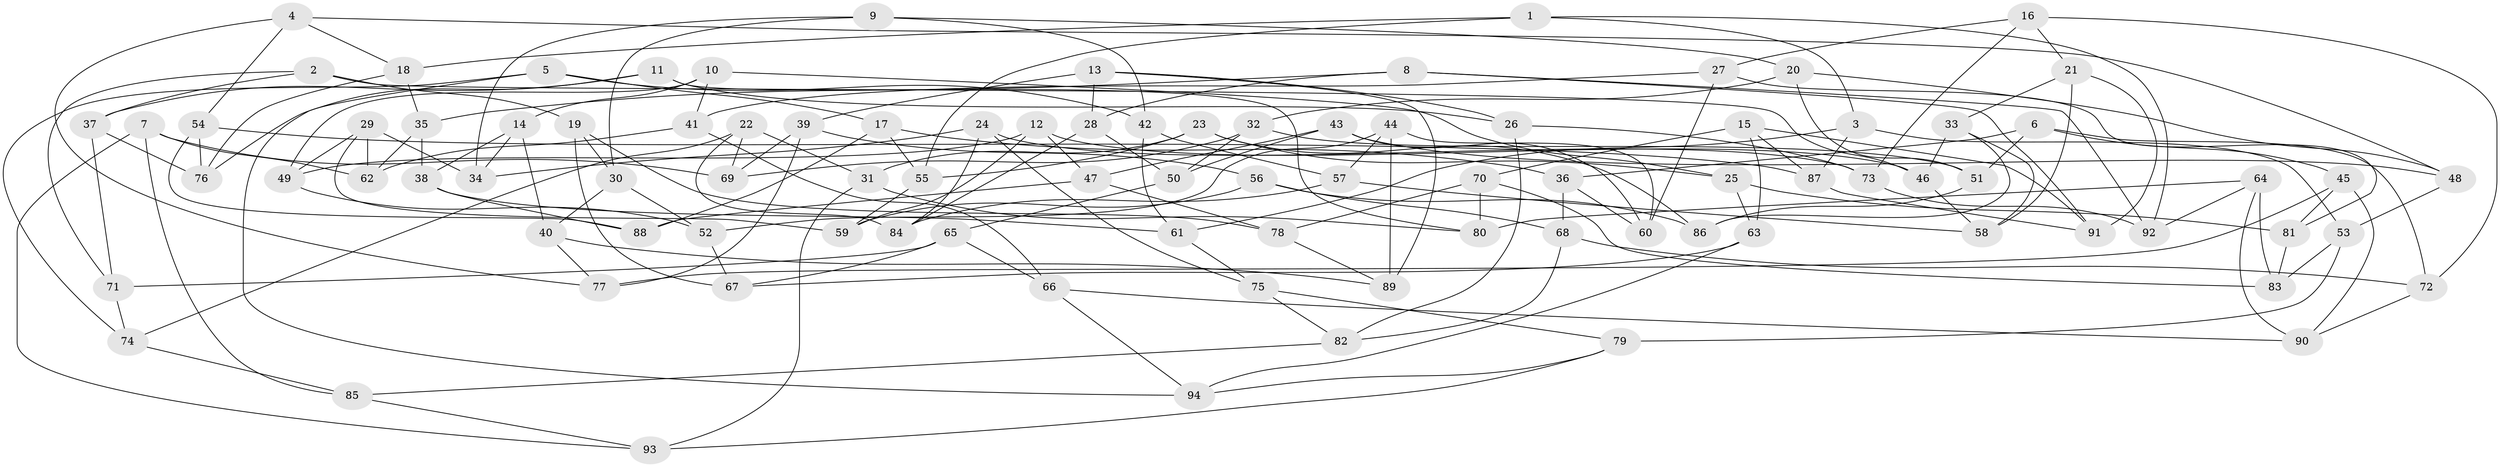 // coarse degree distribution, {6: 0.5178571428571429, 5: 0.14285714285714285, 4: 0.30357142857142855, 3: 0.03571428571428571}
// Generated by graph-tools (version 1.1) at 2025/24/03/03/25 07:24:23]
// undirected, 94 vertices, 188 edges
graph export_dot {
graph [start="1"]
  node [color=gray90,style=filled];
  1;
  2;
  3;
  4;
  5;
  6;
  7;
  8;
  9;
  10;
  11;
  12;
  13;
  14;
  15;
  16;
  17;
  18;
  19;
  20;
  21;
  22;
  23;
  24;
  25;
  26;
  27;
  28;
  29;
  30;
  31;
  32;
  33;
  34;
  35;
  36;
  37;
  38;
  39;
  40;
  41;
  42;
  43;
  44;
  45;
  46;
  47;
  48;
  49;
  50;
  51;
  52;
  53;
  54;
  55;
  56;
  57;
  58;
  59;
  60;
  61;
  62;
  63;
  64;
  65;
  66;
  67;
  68;
  69;
  70;
  71;
  72;
  73;
  74;
  75;
  76;
  77;
  78;
  79;
  80;
  81;
  82;
  83;
  84;
  85;
  86;
  87;
  88;
  89;
  90;
  91;
  92;
  93;
  94;
  1 -- 55;
  1 -- 3;
  1 -- 18;
  1 -- 92;
  2 -- 19;
  2 -- 46;
  2 -- 71;
  2 -- 37;
  3 -- 53;
  3 -- 61;
  3 -- 87;
  4 -- 77;
  4 -- 48;
  4 -- 18;
  4 -- 54;
  5 -- 94;
  5 -- 17;
  5 -- 74;
  5 -- 42;
  6 -- 45;
  6 -- 72;
  6 -- 36;
  6 -- 51;
  7 -- 93;
  7 -- 69;
  7 -- 62;
  7 -- 85;
  8 -- 35;
  8 -- 91;
  8 -- 28;
  8 -- 92;
  9 -- 20;
  9 -- 34;
  9 -- 30;
  9 -- 42;
  10 -- 49;
  10 -- 25;
  10 -- 41;
  10 -- 14;
  11 -- 76;
  11 -- 26;
  11 -- 80;
  11 -- 37;
  12 -- 47;
  12 -- 59;
  12 -- 46;
  12 -- 49;
  13 -- 26;
  13 -- 89;
  13 -- 39;
  13 -- 28;
  14 -- 40;
  14 -- 38;
  14 -- 34;
  15 -- 91;
  15 -- 70;
  15 -- 63;
  15 -- 87;
  16 -- 21;
  16 -- 73;
  16 -- 27;
  16 -- 72;
  17 -- 55;
  17 -- 88;
  17 -- 36;
  18 -- 35;
  18 -- 76;
  19 -- 30;
  19 -- 78;
  19 -- 67;
  20 -- 48;
  20 -- 32;
  20 -- 51;
  21 -- 33;
  21 -- 58;
  21 -- 91;
  22 -- 74;
  22 -- 84;
  22 -- 69;
  22 -- 31;
  23 -- 55;
  23 -- 25;
  23 -- 31;
  23 -- 86;
  24 -- 84;
  24 -- 73;
  24 -- 75;
  24 -- 34;
  25 -- 63;
  25 -- 81;
  26 -- 82;
  26 -- 73;
  27 -- 41;
  27 -- 81;
  27 -- 60;
  28 -- 50;
  28 -- 84;
  29 -- 59;
  29 -- 34;
  29 -- 62;
  29 -- 49;
  30 -- 52;
  30 -- 40;
  31 -- 93;
  31 -- 80;
  32 -- 51;
  32 -- 50;
  32 -- 69;
  33 -- 58;
  33 -- 46;
  33 -- 86;
  35 -- 38;
  35 -- 62;
  36 -- 68;
  36 -- 60;
  37 -- 76;
  37 -- 71;
  38 -- 61;
  38 -- 88;
  39 -- 77;
  39 -- 69;
  39 -- 56;
  40 -- 89;
  40 -- 77;
  41 -- 66;
  41 -- 62;
  42 -- 61;
  42 -- 57;
  43 -- 50;
  43 -- 48;
  43 -- 60;
  43 -- 47;
  44 -- 57;
  44 -- 60;
  44 -- 89;
  44 -- 52;
  45 -- 77;
  45 -- 90;
  45 -- 81;
  46 -- 58;
  47 -- 88;
  47 -- 78;
  48 -- 53;
  49 -- 52;
  50 -- 65;
  51 -- 86;
  52 -- 67;
  53 -- 83;
  53 -- 79;
  54 -- 76;
  54 -- 87;
  54 -- 88;
  55 -- 59;
  56 -- 86;
  56 -- 68;
  56 -- 59;
  57 -- 58;
  57 -- 84;
  61 -- 75;
  63 -- 94;
  63 -- 67;
  64 -- 80;
  64 -- 92;
  64 -- 90;
  64 -- 83;
  65 -- 71;
  65 -- 67;
  65 -- 66;
  66 -- 94;
  66 -- 90;
  68 -- 72;
  68 -- 82;
  70 -- 80;
  70 -- 83;
  70 -- 78;
  71 -- 74;
  72 -- 90;
  73 -- 92;
  74 -- 85;
  75 -- 82;
  75 -- 79;
  78 -- 89;
  79 -- 93;
  79 -- 94;
  81 -- 83;
  82 -- 85;
  85 -- 93;
  87 -- 91;
}
